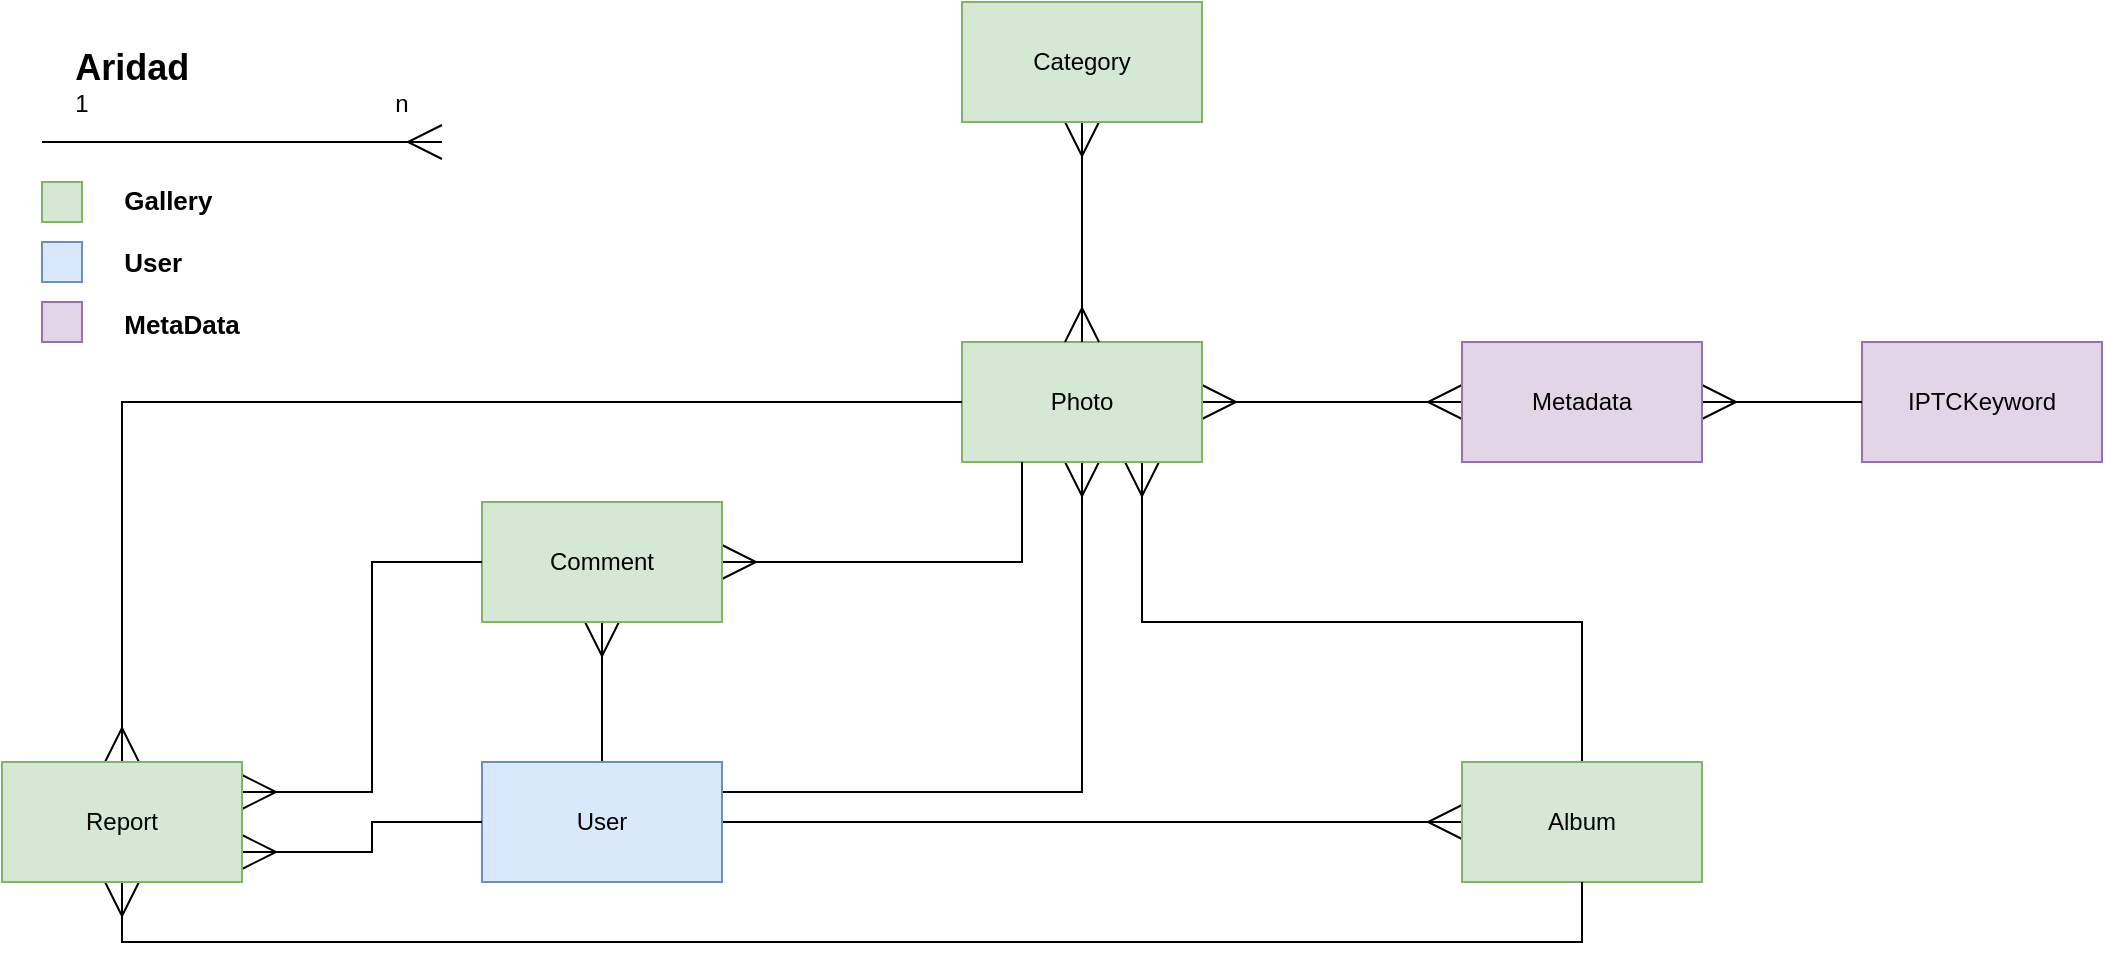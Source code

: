 <mxfile version="13.5.4" type="device"><diagram name="Page-1" id="efa7a0a1-bf9b-a30e-e6df-94a7791c09e9"><mxGraphModel dx="1021" dy="513" grid="1" gridSize="10" guides="1" tooltips="1" connect="1" arrows="1" fold="1" page="1" pageScale="1" pageWidth="826" pageHeight="1169" background="#ffffff" math="0" shadow="0"><root><mxCell id="0"/><mxCell id="1" parent="0"/><mxCell id="qYKJ8BxodIprEZhjjrn1-134" style="edgeStyle=orthogonalEdgeStyle;rounded=0;orthogonalLoop=1;jettySize=auto;html=1;exitX=0.75;exitY=1;exitDx=0;exitDy=0;entryX=0.5;entryY=0;entryDx=0;entryDy=0;startArrow=ERmany;startFill=0;endArrow=none;endFill=0;endSize=15;startSize=15;" edge="1" parent="1" source="qYKJ8BxodIprEZhjjrn1-119" target="qYKJ8BxodIprEZhjjrn1-120"><mxGeometry relative="1" as="geometry"/></mxCell><mxCell id="qYKJ8BxodIprEZhjjrn1-135" style="edgeStyle=orthogonalEdgeStyle;rounded=0;orthogonalLoop=1;jettySize=auto;html=1;exitX=0.5;exitY=1;exitDx=0;exitDy=0;entryX=1;entryY=0.25;entryDx=0;entryDy=0;startArrow=ERmany;startFill=0;endArrow=none;endFill=0;endSize=15;startSize=15;" edge="1" parent="1" source="qYKJ8BxodIprEZhjjrn1-119" target="qYKJ8BxodIprEZhjjrn1-122"><mxGeometry relative="1" as="geometry"/></mxCell><mxCell id="qYKJ8BxodIprEZhjjrn1-137" style="edgeStyle=orthogonalEdgeStyle;rounded=0;orthogonalLoop=1;jettySize=auto;html=1;exitX=1;exitY=0.5;exitDx=0;exitDy=0;entryX=0;entryY=0.5;entryDx=0;entryDy=0;startArrow=ERmany;startFill=0;endArrow=ERmany;endFill=0;endSize=15;startSize=15;" edge="1" parent="1" source="qYKJ8BxodIprEZhjjrn1-119" target="qYKJ8BxodIprEZhjjrn1-126"><mxGeometry relative="1" as="geometry"/></mxCell><mxCell id="qYKJ8BxodIprEZhjjrn1-119" value="Photo" style="rounded=0;whiteSpace=wrap;html=1;fillColor=#d5e8d4;strokeColor=#82b366;" vertex="1" parent="1"><mxGeometry x="520" y="180" width="120" height="60" as="geometry"/></mxCell><mxCell id="qYKJ8BxodIprEZhjjrn1-133" style="edgeStyle=orthogonalEdgeStyle;rounded=0;orthogonalLoop=1;jettySize=auto;html=1;exitX=0;exitY=0.5;exitDx=0;exitDy=0;entryX=1;entryY=0.5;entryDx=0;entryDy=0;startArrow=ERmany;startFill=0;endArrow=none;endFill=0;endSize=15;startSize=15;" edge="1" parent="1" source="qYKJ8BxodIprEZhjjrn1-120" target="qYKJ8BxodIprEZhjjrn1-122"><mxGeometry relative="1" as="geometry"/></mxCell><mxCell id="qYKJ8BxodIprEZhjjrn1-120" value="Album" style="rounded=0;whiteSpace=wrap;html=1;fillColor=#d5e8d4;strokeColor=#82b366;" vertex="1" parent="1"><mxGeometry x="770" y="390" width="120" height="60" as="geometry"/></mxCell><mxCell id="qYKJ8BxodIprEZhjjrn1-142" style="edgeStyle=orthogonalEdgeStyle;rounded=0;orthogonalLoop=1;jettySize=auto;html=1;exitX=1;exitY=0.5;exitDx=0;exitDy=0;entryX=0.25;entryY=1;entryDx=0;entryDy=0;startArrow=ERmany;startFill=0;startSize=15;endArrow=none;endFill=0;endSize=15;" edge="1" parent="1" source="qYKJ8BxodIprEZhjjrn1-121" target="qYKJ8BxodIprEZhjjrn1-119"><mxGeometry relative="1" as="geometry"/></mxCell><mxCell id="qYKJ8BxodIprEZhjjrn1-144" style="edgeStyle=orthogonalEdgeStyle;rounded=0;orthogonalLoop=1;jettySize=auto;html=1;exitX=0.5;exitY=1;exitDx=0;exitDy=0;startArrow=ERmany;startFill=0;startSize=15;endArrow=none;endFill=0;endSize=15;" edge="1" parent="1" source="qYKJ8BxodIprEZhjjrn1-121" target="qYKJ8BxodIprEZhjjrn1-122"><mxGeometry relative="1" as="geometry"/></mxCell><mxCell id="qYKJ8BxodIprEZhjjrn1-121" value="Comment" style="rounded=0;whiteSpace=wrap;html=1;fillColor=#d5e8d4;strokeColor=#82b366;" vertex="1" parent="1"><mxGeometry x="280" y="260" width="120" height="60" as="geometry"/></mxCell><mxCell id="qYKJ8BxodIprEZhjjrn1-122" value="User" style="rounded=0;whiteSpace=wrap;html=1;fillColor=#dae8fc;strokeColor=#6c8ebf;" vertex="1" parent="1"><mxGeometry x="280" y="390" width="120" height="60" as="geometry"/></mxCell><mxCell id="qYKJ8BxodIprEZhjjrn1-123" value="&lt;div&gt;IPTCKeyword&lt;/div&gt;" style="rounded=0;whiteSpace=wrap;html=1;fillColor=#e1d5e7;strokeColor=#9673a6;" vertex="1" parent="1"><mxGeometry x="970" y="180" width="120" height="60" as="geometry"/></mxCell><mxCell id="qYKJ8BxodIprEZhjjrn1-136" style="edgeStyle=orthogonalEdgeStyle;rounded=0;orthogonalLoop=1;jettySize=auto;html=1;exitX=0.5;exitY=1;exitDx=0;exitDy=0;entryX=0.5;entryY=0;entryDx=0;entryDy=0;startArrow=ERmany;startFill=0;endArrow=ERmany;endFill=0;startSize=15;endSize=15;" edge="1" parent="1" source="qYKJ8BxodIprEZhjjrn1-124" target="qYKJ8BxodIprEZhjjrn1-119"><mxGeometry relative="1" as="geometry"/></mxCell><mxCell id="qYKJ8BxodIprEZhjjrn1-124" value="Category" style="rounded=0;whiteSpace=wrap;html=1;fillColor=#d5e8d4;strokeColor=#82b366;" vertex="1" parent="1"><mxGeometry x="520" y="10" width="120" height="60" as="geometry"/></mxCell><mxCell id="qYKJ8BxodIprEZhjjrn1-129" style="edgeStyle=orthogonalEdgeStyle;rounded=0;orthogonalLoop=1;jettySize=auto;html=1;exitX=1;exitY=0.75;exitDx=0;exitDy=0;entryX=0;entryY=0.5;entryDx=0;entryDy=0;startArrow=ERmany;startFill=0;endArrow=none;endFill=0;endSize=15;startSize=15;" edge="1" parent="1" source="qYKJ8BxodIprEZhjjrn1-125" target="qYKJ8BxodIprEZhjjrn1-122"><mxGeometry relative="1" as="geometry"/></mxCell><mxCell id="qYKJ8BxodIprEZhjjrn1-130" style="edgeStyle=orthogonalEdgeStyle;rounded=0;orthogonalLoop=1;jettySize=auto;html=1;exitX=1;exitY=0.25;exitDx=0;exitDy=0;entryX=0;entryY=0.5;entryDx=0;entryDy=0;startArrow=ERmany;startFill=0;endArrow=none;endFill=0;endSize=15;startSize=15;" edge="1" parent="1" source="qYKJ8BxodIprEZhjjrn1-125" target="qYKJ8BxodIprEZhjjrn1-121"><mxGeometry relative="1" as="geometry"/></mxCell><mxCell id="qYKJ8BxodIprEZhjjrn1-131" style="edgeStyle=orthogonalEdgeStyle;rounded=0;orthogonalLoop=1;jettySize=auto;html=1;exitX=0.5;exitY=0;exitDx=0;exitDy=0;entryX=0;entryY=0.5;entryDx=0;entryDy=0;startArrow=ERmany;startFill=0;endArrow=none;endFill=0;endSize=15;startSize=15;" edge="1" parent="1" source="qYKJ8BxodIprEZhjjrn1-125" target="qYKJ8BxodIprEZhjjrn1-119"><mxGeometry relative="1" as="geometry"/></mxCell><mxCell id="qYKJ8BxodIprEZhjjrn1-132" style="edgeStyle=orthogonalEdgeStyle;rounded=0;orthogonalLoop=1;jettySize=auto;html=1;exitX=0.5;exitY=1;exitDx=0;exitDy=0;entryX=0.5;entryY=1;entryDx=0;entryDy=0;startArrow=ERmany;startFill=0;endArrow=none;endFill=0;endSize=15;startSize=15;" edge="1" parent="1" source="qYKJ8BxodIprEZhjjrn1-125" target="qYKJ8BxodIprEZhjjrn1-120"><mxGeometry relative="1" as="geometry"/></mxCell><mxCell id="qYKJ8BxodIprEZhjjrn1-125" value="Report" style="rounded=0;whiteSpace=wrap;html=1;fillColor=#d5e8d4;strokeColor=#82b366;" vertex="1" parent="1"><mxGeometry x="40" y="390" width="120" height="60" as="geometry"/></mxCell><mxCell id="qYKJ8BxodIprEZhjjrn1-140" style="edgeStyle=orthogonalEdgeStyle;rounded=0;orthogonalLoop=1;jettySize=auto;html=1;exitX=1;exitY=0.5;exitDx=0;exitDy=0;entryX=0;entryY=0.5;entryDx=0;entryDy=0;startArrow=ERmany;startFill=0;endArrow=none;endFill=0;endSize=15;startSize=15;" edge="1" parent="1" source="qYKJ8BxodIprEZhjjrn1-126" target="qYKJ8BxodIprEZhjjrn1-123"><mxGeometry relative="1" as="geometry"/></mxCell><mxCell id="qYKJ8BxodIprEZhjjrn1-126" value="Metadata" style="rounded=0;whiteSpace=wrap;html=1;fillColor=#e1d5e7;strokeColor=#9673a6;" vertex="1" parent="1"><mxGeometry x="770" y="180" width="120" height="60" as="geometry"/></mxCell><mxCell id="qYKJ8BxodIprEZhjjrn1-145" value="" style="endArrow=ERmany;html=1;endFill=0;endSize=15;startSize=15;" edge="1" parent="1"><mxGeometry width="50" height="50" relative="1" as="geometry"><mxPoint x="60" y="80" as="sourcePoint"/><mxPoint x="260" y="80" as="targetPoint"/></mxGeometry></mxCell><mxCell id="qYKJ8BxodIprEZhjjrn1-146" value="&lt;div align=&quot;left&quot;&gt;&lt;font size=&quot;1&quot;&gt;&lt;b style=&quot;font-size: 18px&quot;&gt;Aridad&lt;/b&gt;&lt;/font&gt;&lt;/div&gt;&lt;div&gt;1&amp;nbsp;&amp;nbsp;&amp;nbsp;&amp;nbsp;&amp;nbsp;&amp;nbsp;&amp;nbsp;&amp;nbsp;&amp;nbsp;&amp;nbsp;&amp;nbsp;&amp;nbsp;&amp;nbsp;&amp;nbsp;&amp;nbsp;&amp;nbsp;&amp;nbsp;&amp;nbsp;&amp;nbsp;&amp;nbsp;&amp;nbsp;&amp;nbsp;&amp;nbsp;&amp;nbsp;&amp;nbsp;&amp;nbsp;&amp;nbsp;&amp;nbsp;&amp;nbsp;&amp;nbsp;&amp;nbsp;&amp;nbsp;&amp;nbsp;&amp;nbsp;&amp;nbsp;&amp;nbsp;&amp;nbsp;&amp;nbsp;&amp;nbsp;&amp;nbsp;&amp;nbsp;&amp;nbsp;&amp;nbsp;&amp;nbsp;&amp;nbsp; n&lt;br&gt;&lt;/div&gt;" style="text;html=1;strokeColor=none;fillColor=none;align=center;verticalAlign=middle;whiteSpace=wrap;rounded=0;" vertex="1" parent="1"><mxGeometry x="40" y="40" width="240" height="20" as="geometry"/></mxCell><mxCell id="qYKJ8BxodIprEZhjjrn1-148" value="" style="rounded=0;whiteSpace=wrap;html=1;fillColor=#d5e8d4;strokeColor=#82b366;" vertex="1" parent="1"><mxGeometry x="60" y="100" width="20" height="20" as="geometry"/></mxCell><mxCell id="qYKJ8BxodIprEZhjjrn1-149" value="" style="rounded=0;whiteSpace=wrap;html=1;fillColor=#dae8fc;strokeColor=#6c8ebf;" vertex="1" parent="1"><mxGeometry x="60" y="130" width="20" height="20" as="geometry"/></mxCell><mxCell id="qYKJ8BxodIprEZhjjrn1-150" value="" style="rounded=0;whiteSpace=wrap;html=1;fillColor=#e1d5e7;strokeColor=#9673a6;" vertex="1" parent="1"><mxGeometry x="60" y="160" width="20" height="20" as="geometry"/></mxCell><mxCell id="qYKJ8BxodIprEZhjjrn1-151" value="&lt;div style=&quot;font-size: 13px&quot; align=&quot;left&quot;&gt;&lt;font style=&quot;font-size: 13px&quot;&gt;&lt;b&gt;Gallery&lt;/b&gt;&lt;/font&gt;&lt;/div&gt;&lt;div style=&quot;font-size: 13px&quot; align=&quot;left&quot;&gt;&lt;font style=&quot;font-size: 13px&quot;&gt;&lt;b&gt;&lt;br&gt;&lt;/b&gt;&lt;/font&gt;&lt;/div&gt;&lt;div style=&quot;font-size: 13px&quot; align=&quot;left&quot;&gt;&lt;font style=&quot;font-size: 13px&quot;&gt;&lt;b&gt;User&lt;/b&gt;&lt;/font&gt;&lt;/div&gt;&lt;div style=&quot;font-size: 13px&quot; align=&quot;left&quot;&gt;&lt;font style=&quot;font-size: 13px&quot;&gt;&lt;b&gt;&lt;br&gt;&lt;/b&gt;&lt;/font&gt;&lt;/div&gt;&lt;div style=&quot;font-size: 13px&quot; align=&quot;left&quot;&gt;&lt;font style=&quot;font-size: 13px&quot;&gt;&lt;b&gt;MetaData&lt;/b&gt;&lt;/font&gt;&lt;br&gt;&lt;/div&gt;" style="text;html=1;strokeColor=none;fillColor=none;align=center;verticalAlign=middle;whiteSpace=wrap;rounded=0;" vertex="1" parent="1"><mxGeometry x="110" y="130" width="40" height="20" as="geometry"/></mxCell></root></mxGraphModel></diagram></mxfile>